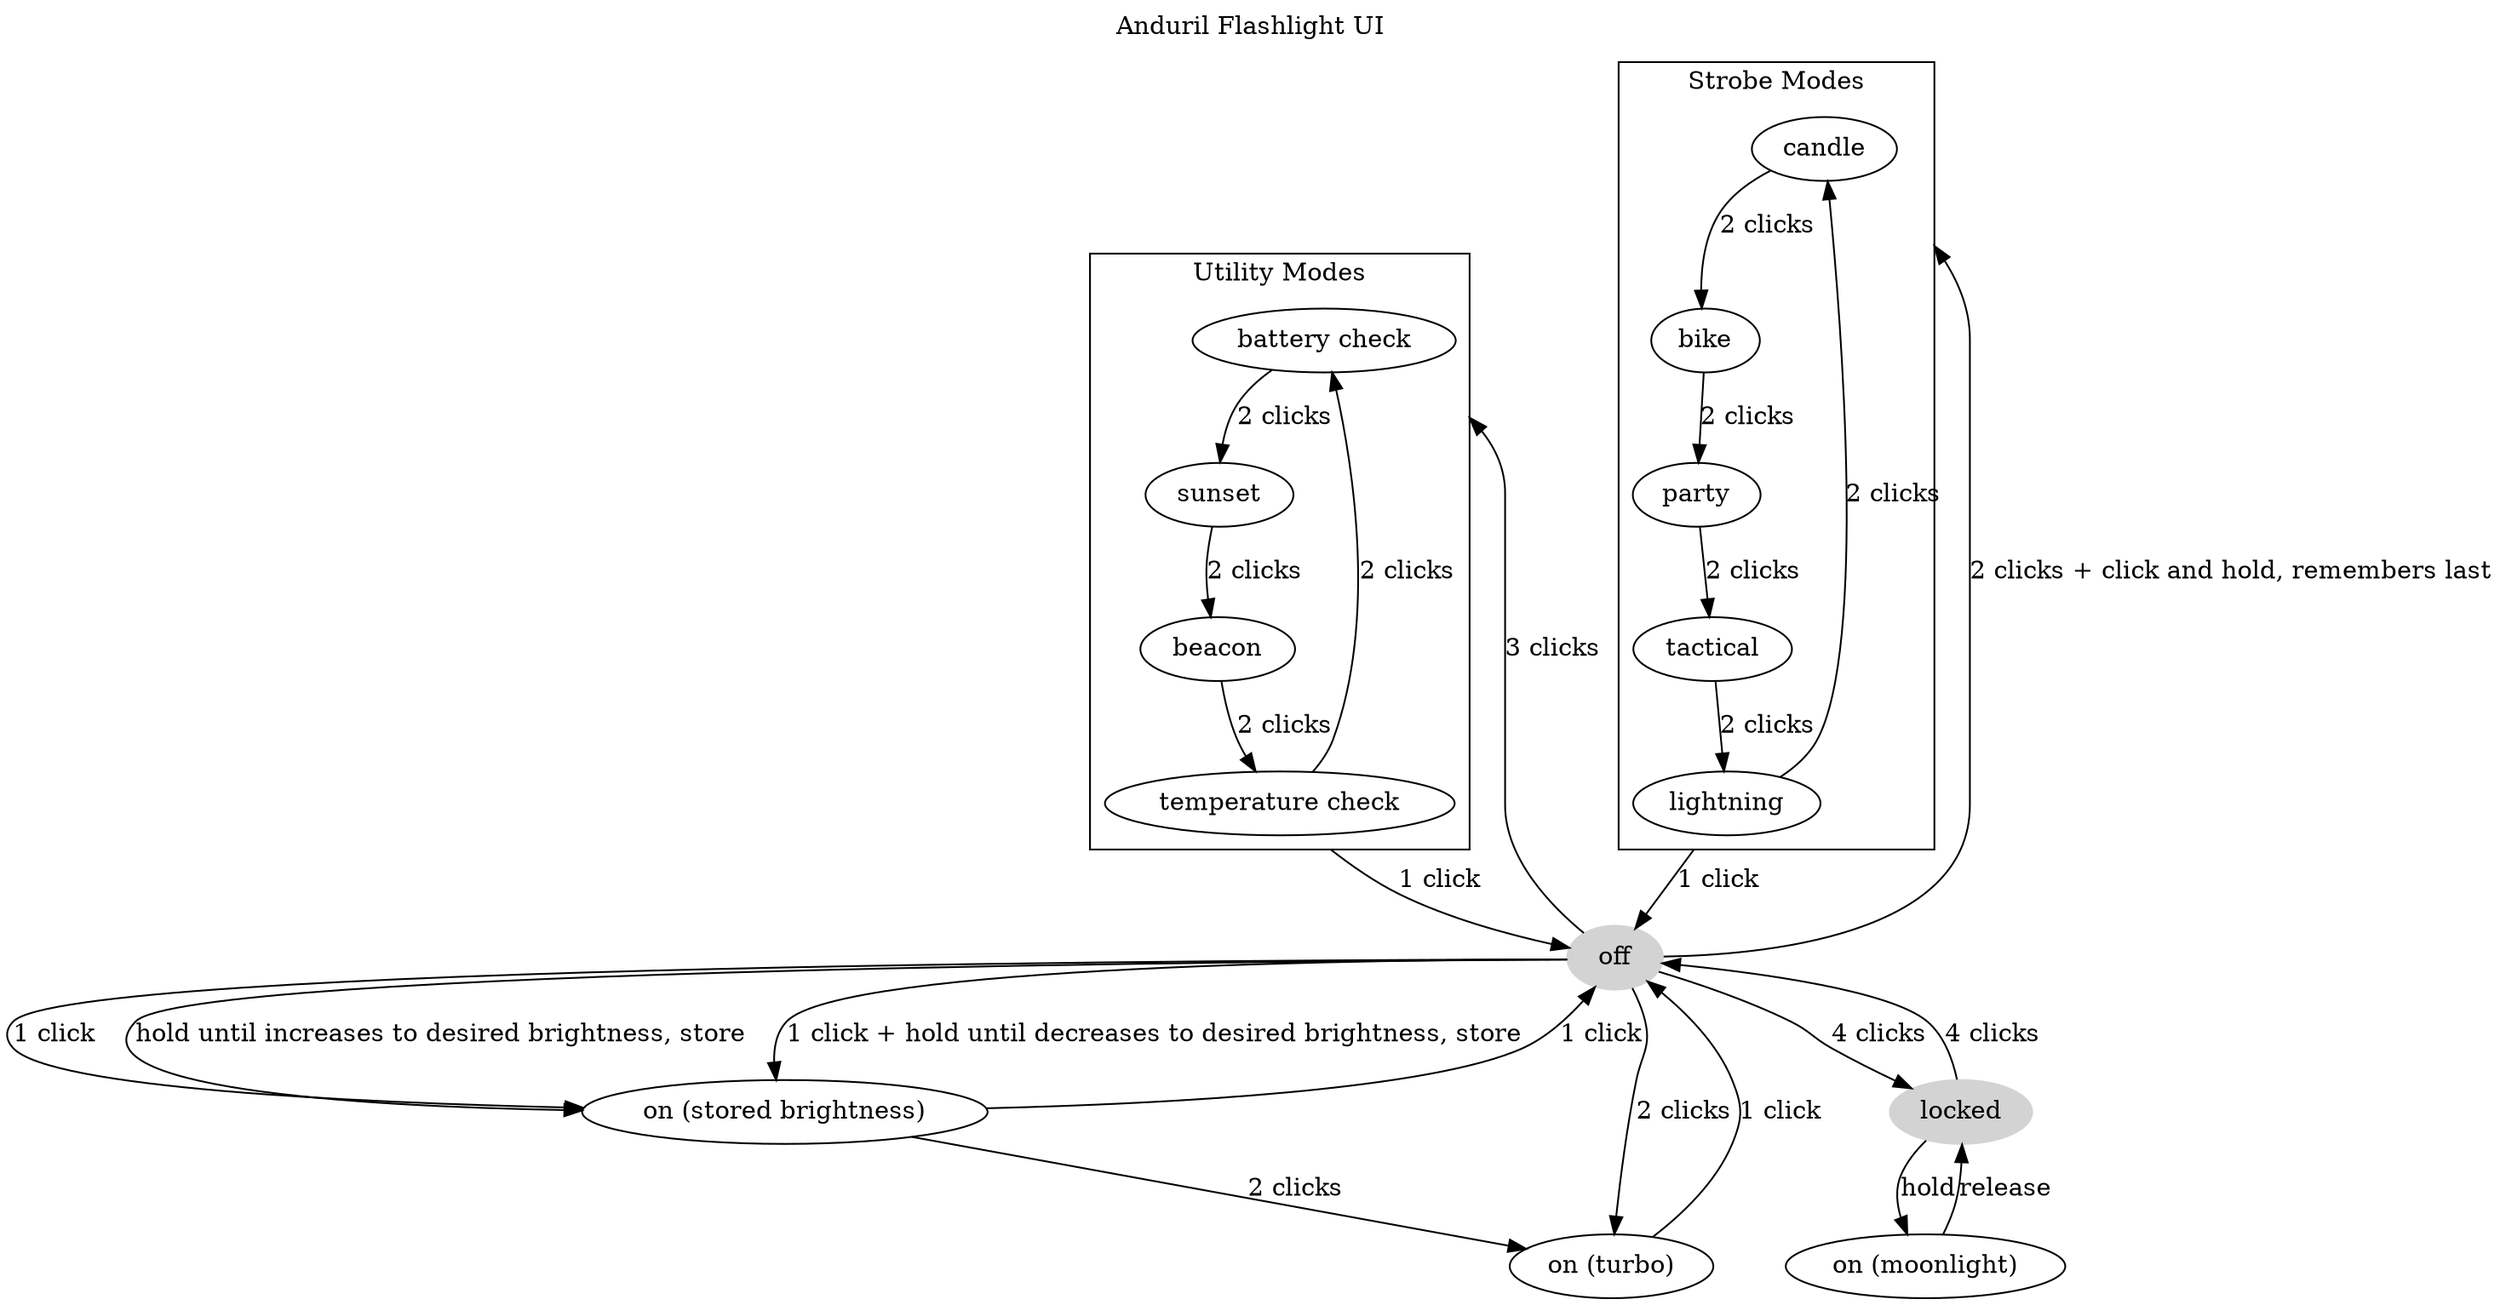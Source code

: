 digraph {
  compound=true

  off[style="filled",color="lightgrey"]
  off -> "on (stored brightness)"[label="1 click"];
  off -> "on (stored brightness)"[label="hold until increases to desired brightness, store"];
  off -> "on (turbo)"[label="2 clicks"];
  off -> "on (stored brightness)"[label="1 click + hold until decreases to desired brightness, store"];
  off -> locked[label="4 clicks"];

  label="Utility Modes"
  off -> "battery check"[label="3 clicks",lhead="cluster_utility"];
  "temperature check" -> off[label="1 click",ltail="cluster_utility"]
  subgraph cluster_utility {
    "battery check" -> "sunset"[label="2 clicks"]
    sunset -> beacon[label="2 clicks"]
    beacon -> "temperature check"[label="2 clicks"]
    "temperature check" -> "battery check"[label="2 clicks"]
  }

  label="Strobe Modes"
  off -> candle[label="2 clicks + click and hold, remembers last",lhead="cluster_strobe"];
  lightning -> off[label="1 click",ltail="cluster_strobe"];
  subgraph cluster_strobe {
    candle -> bike[label="2 clicks"]
    bike -> party[label="2 clicks"]
    party -> tactical[label="2 clicks"]
    tactical -> lightning[label="2 clicks"]
    lightning -> "candle"[label="2 clicks"]
  }

  locked[style="filled",color="lightgrey"]
  locked -> off[label="4 clicks"];
  locked -> "on (moonlight)"[label="hold"];

  "on (moonlight)" -> "locked"[label="release"];
  "on (stored brightness)" -> off[label="1 click"];
  "on (stored brightness)" -> "on (turbo)"[label="2 clicks"];
  "on (turbo)" -> off[label="1 click"];

  label="Anduril Flashlight UI"
  labelloc=t
}
